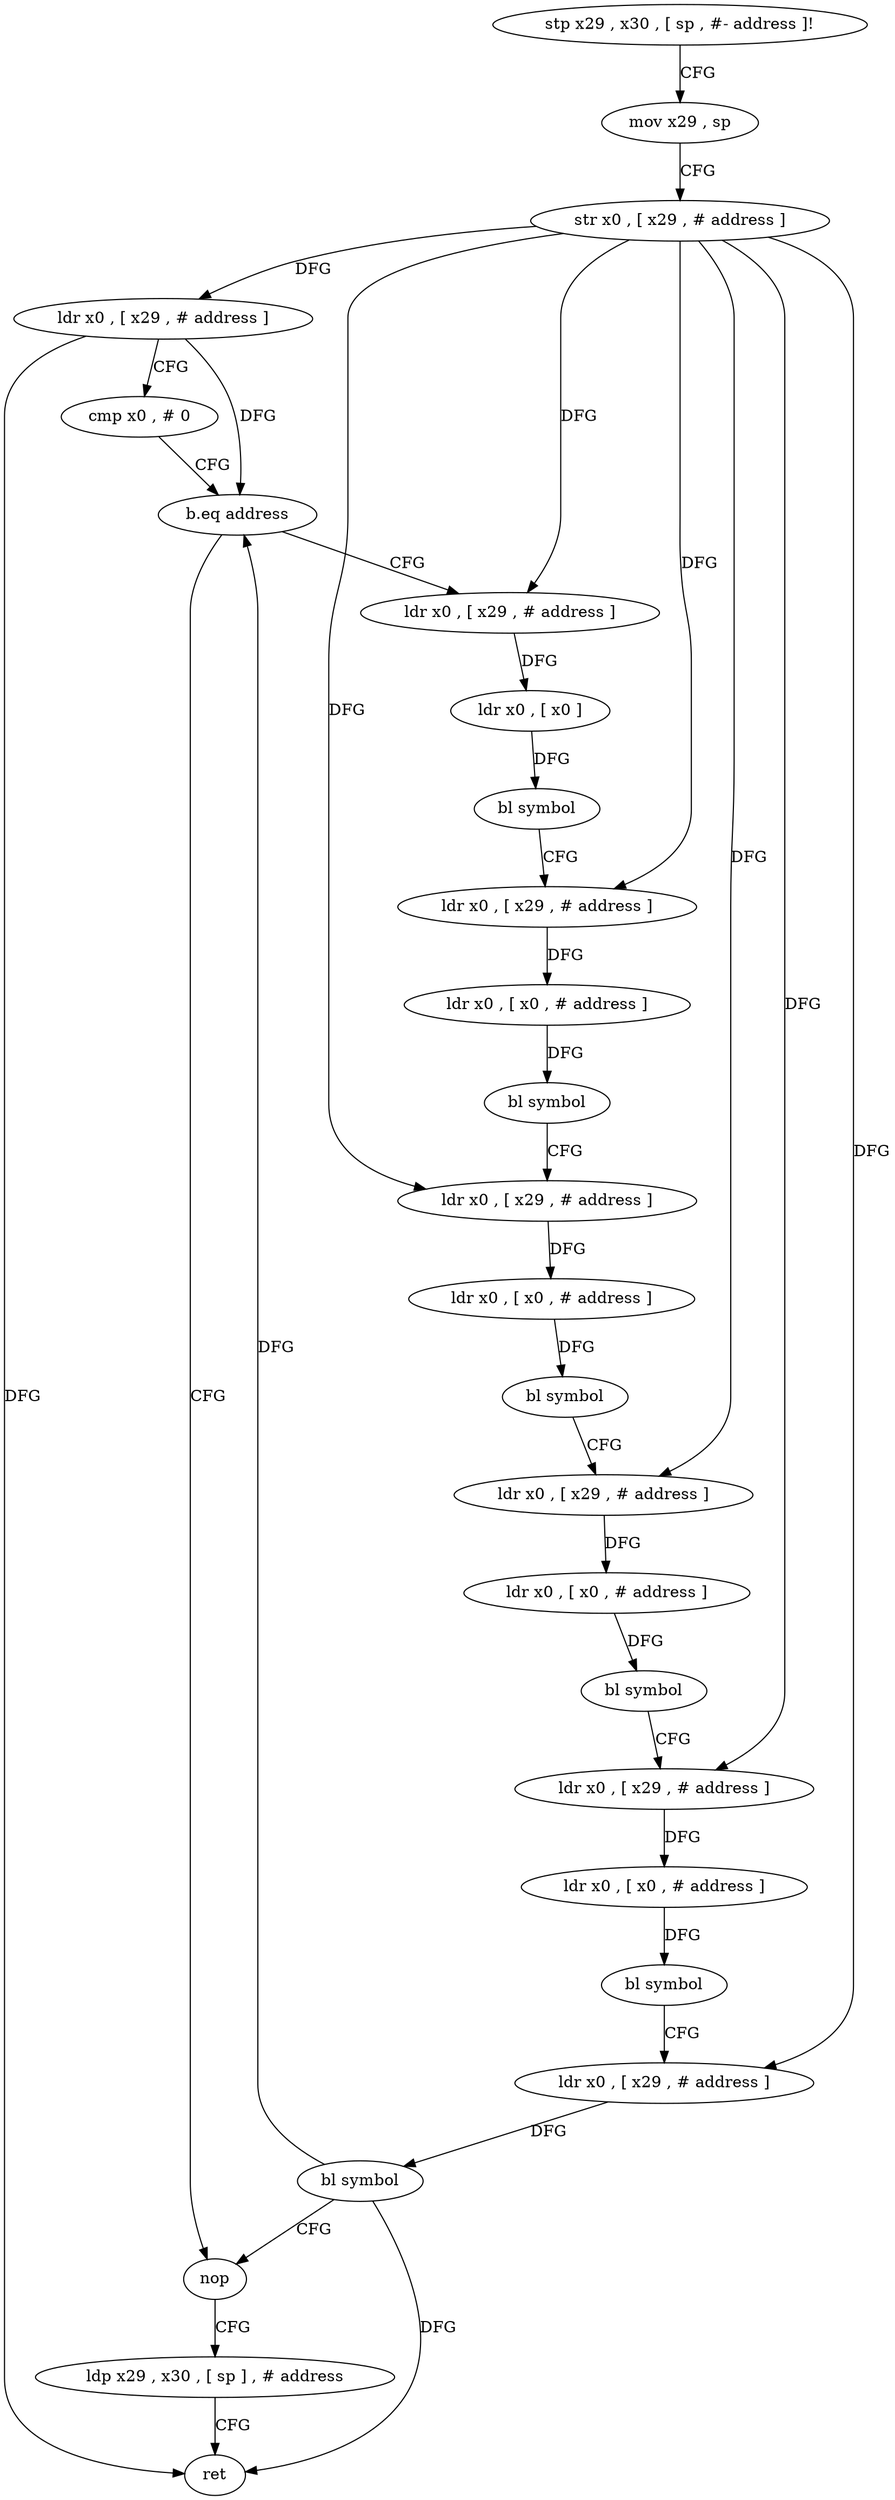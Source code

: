digraph "func" {
"89628" [label = "stp x29 , x30 , [ sp , #- address ]!" ]
"89632" [label = "mov x29 , sp" ]
"89636" [label = "str x0 , [ x29 , # address ]" ]
"89640" [label = "ldr x0 , [ x29 , # address ]" ]
"89644" [label = "cmp x0 , # 0" ]
"89648" [label = "b.eq address" ]
"89720" [label = "nop" ]
"89652" [label = "ldr x0 , [ x29 , # address ]" ]
"89724" [label = "ldp x29 , x30 , [ sp ] , # address" ]
"89728" [label = "ret" ]
"89656" [label = "ldr x0 , [ x0 ]" ]
"89660" [label = "bl symbol" ]
"89664" [label = "ldr x0 , [ x29 , # address ]" ]
"89668" [label = "ldr x0 , [ x0 , # address ]" ]
"89672" [label = "bl symbol" ]
"89676" [label = "ldr x0 , [ x29 , # address ]" ]
"89680" [label = "ldr x0 , [ x0 , # address ]" ]
"89684" [label = "bl symbol" ]
"89688" [label = "ldr x0 , [ x29 , # address ]" ]
"89692" [label = "ldr x0 , [ x0 , # address ]" ]
"89696" [label = "bl symbol" ]
"89700" [label = "ldr x0 , [ x29 , # address ]" ]
"89704" [label = "ldr x0 , [ x0 , # address ]" ]
"89708" [label = "bl symbol" ]
"89712" [label = "ldr x0 , [ x29 , # address ]" ]
"89716" [label = "bl symbol" ]
"89628" -> "89632" [ label = "CFG" ]
"89632" -> "89636" [ label = "CFG" ]
"89636" -> "89640" [ label = "DFG" ]
"89636" -> "89652" [ label = "DFG" ]
"89636" -> "89664" [ label = "DFG" ]
"89636" -> "89676" [ label = "DFG" ]
"89636" -> "89688" [ label = "DFG" ]
"89636" -> "89700" [ label = "DFG" ]
"89636" -> "89712" [ label = "DFG" ]
"89640" -> "89644" [ label = "CFG" ]
"89640" -> "89648" [ label = "DFG" ]
"89640" -> "89728" [ label = "DFG" ]
"89644" -> "89648" [ label = "CFG" ]
"89648" -> "89720" [ label = "CFG" ]
"89648" -> "89652" [ label = "CFG" ]
"89720" -> "89724" [ label = "CFG" ]
"89652" -> "89656" [ label = "DFG" ]
"89724" -> "89728" [ label = "CFG" ]
"89656" -> "89660" [ label = "DFG" ]
"89660" -> "89664" [ label = "CFG" ]
"89664" -> "89668" [ label = "DFG" ]
"89668" -> "89672" [ label = "DFG" ]
"89672" -> "89676" [ label = "CFG" ]
"89676" -> "89680" [ label = "DFG" ]
"89680" -> "89684" [ label = "DFG" ]
"89684" -> "89688" [ label = "CFG" ]
"89688" -> "89692" [ label = "DFG" ]
"89692" -> "89696" [ label = "DFG" ]
"89696" -> "89700" [ label = "CFG" ]
"89700" -> "89704" [ label = "DFG" ]
"89704" -> "89708" [ label = "DFG" ]
"89708" -> "89712" [ label = "CFG" ]
"89712" -> "89716" [ label = "DFG" ]
"89716" -> "89720" [ label = "CFG" ]
"89716" -> "89648" [ label = "DFG" ]
"89716" -> "89728" [ label = "DFG" ]
}
